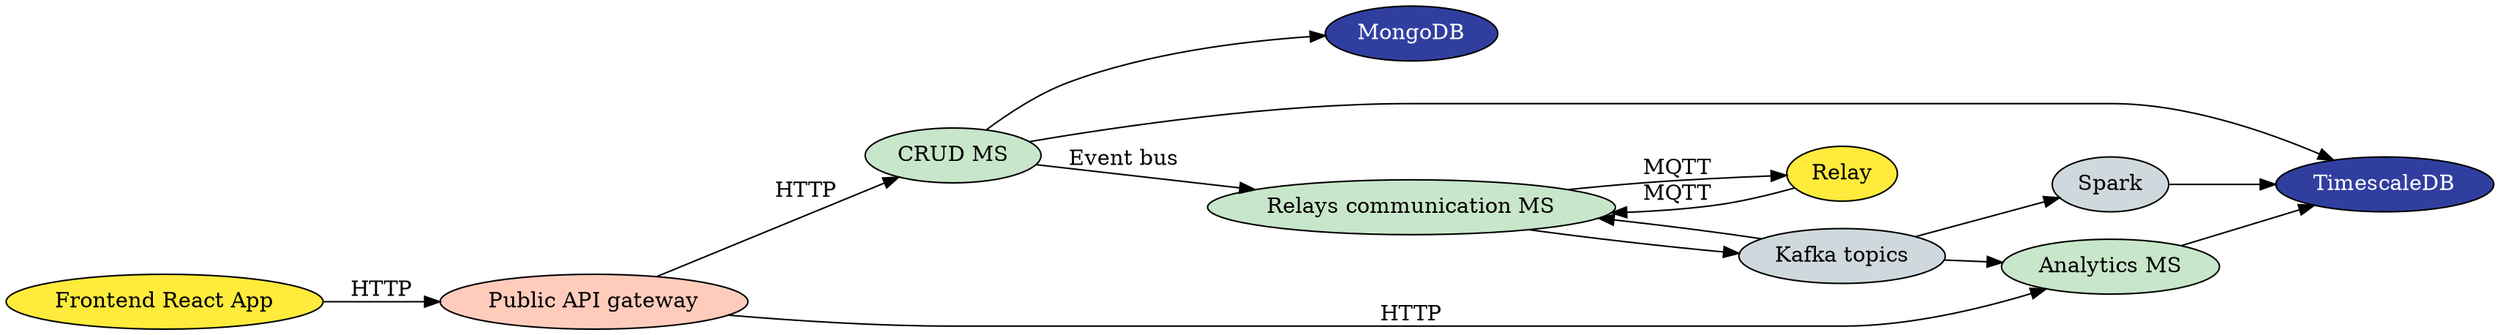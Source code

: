 digraph architecture {
  rankdir=LR;
  
  // Storage - #303F9F (dark blue)
  node[fillcolor="#303F9F" style="filled" fontcolor="white"];
  timescale_db[label="TimescaleDB"]; mongo_db[label="MongoDB"];
  
  // Client-side products - #FFEB3B (yellow)
  node[fillcolor="#FFEB3B" style="filled" fontcolor="black"];
  frontend[label="Frontend React App"]; relay[label="Relay"]
  
  // Microservices - #C8E6C9 (light green)
  node[fillcolor="#C8E6C9" style="filled" fontcolor="black"];
  relays_communication_ms[label="Relays communication MS"]; crud_ms[label="CRUD MS"]; analytics_ms[label="Analytics MS"];
  
  // API Gateways - #FFCCBC (light orange)
  node[fillcolor="#FFCCBC" style="filled" fontcolor="black"];
  public_api[label="Public API gateway"];
  
  // 3rd-party tools - #CFD8DC (light grey)
  node[fillcolor="#CFD8DC" style="filled" fontcolor="black"];
  kafka[label="Kafka topics"]; spark[label="Spark"];

  subgraph client_side_apps {
      frontend -> {public_api} [label="HTTP"];
  }
  
  subgraph relays {
      relay -> { relays_communication_ms } [label="MQTT"];
  }
  
  subgraph api_gateways {
      public_api -> {crud_ms, analytics_ms} [label="HTTP"];
  }
  
  subgraph microservices {
      relays_communication_ms -> {relay} [label="MQTT"];
      relays_communication_ms -> {kafka};
      kafka -> {relays_communication_ms, spark, analytics_ms};
      crud_ms -> {mongo_db, timescale_db};
      crud_ms -> {relays_communication_ms} [label="Event bus"];
      spark -> {timescale_db};
      analytics_ms -> {timescale_db};
  }
}